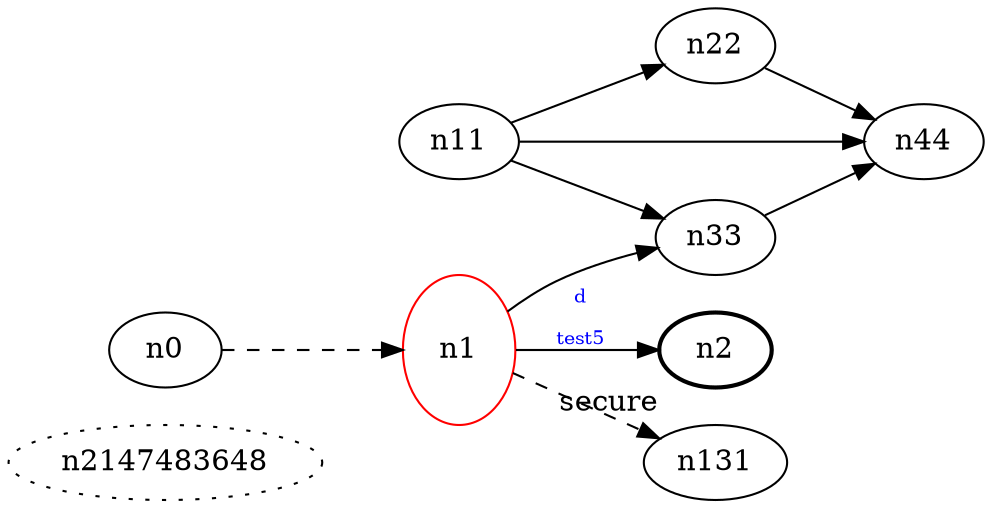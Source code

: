 digraph test5 {
	rankdir=LR;
	fontcolor=blue; /* c0; c1; c0 -- c1 */
	n2147483648 [style=dotted, fillcolor="#123456"]; // c2; c3; c2 -- c3
	n1 [height=1, width=󠁫1, color=red, styl󠀴e=filled];
	n2 [style=bold, xlabel="secure"];
	n0 -> n1 -> n131[style=dashed];
	n1 -> n2 [fontn　ame="comic sans", label="d\n\l\G", fontcolor=blue, fontsize=9];
	n11 -> n22;
	n11 -> n33;
	n11 -> n44;
	n1 -> n33;
	n22 -> n44;
	n33 -> n44;
}
